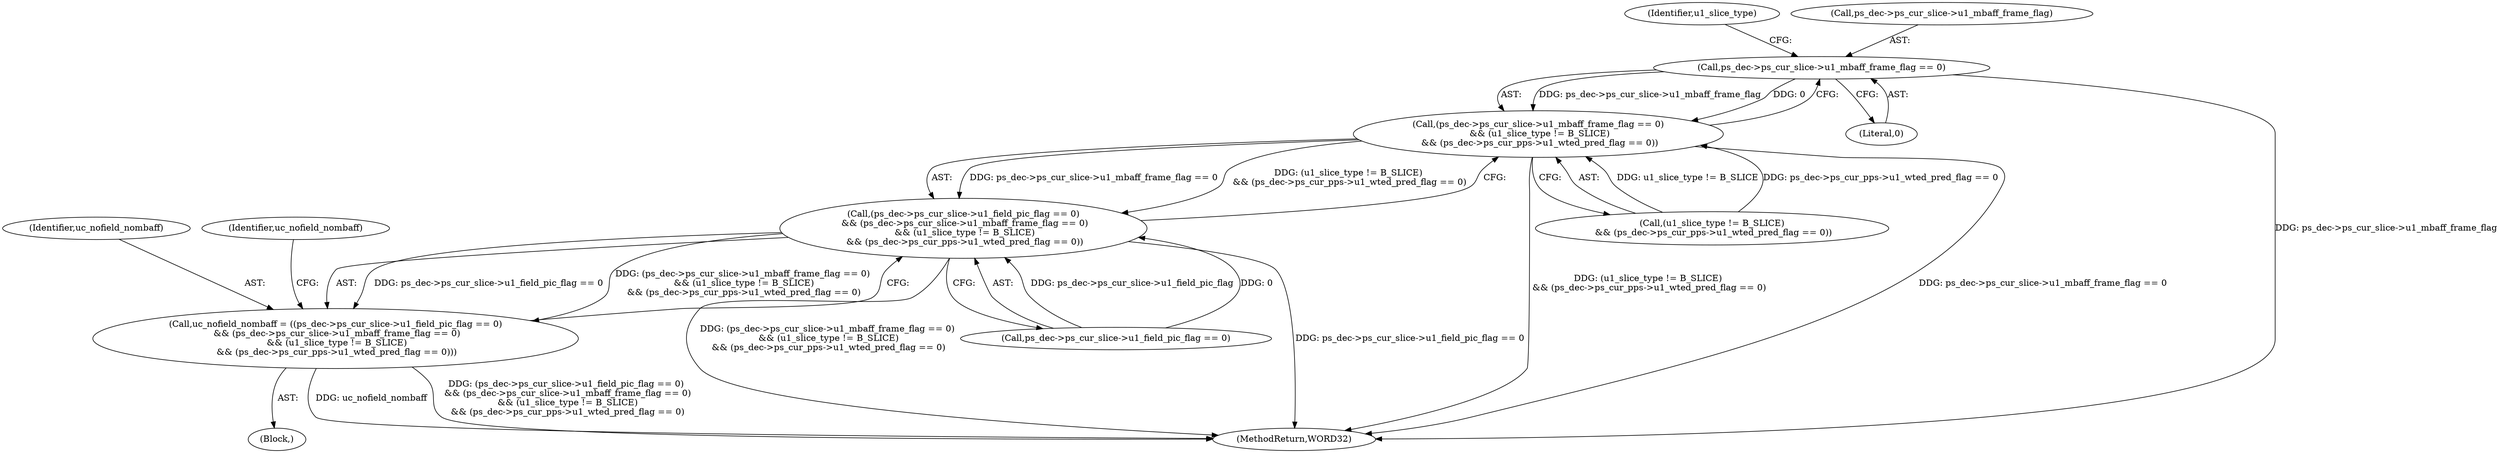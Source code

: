 digraph "0_Android_494561291a503840f385fbcd11d9bc5f4dc502b8_2@pointer" {
"1001712" [label="(Call,ps_dec->ps_cur_slice->u1_mbaff_frame_flag == 0)"];
"1001711" [label="(Call,(ps_dec->ps_cur_slice->u1_mbaff_frame_flag == 0)\n && (u1_slice_type != B_SLICE)\n && (ps_dec->ps_cur_pps->u1_wted_pred_flag == 0))"];
"1001703" [label="(Call,(ps_dec->ps_cur_slice->u1_field_pic_flag == 0)\n && (ps_dec->ps_cur_slice->u1_mbaff_frame_flag == 0)\n && (u1_slice_type != B_SLICE)\n && (ps_dec->ps_cur_pps->u1_wted_pred_flag == 0))"];
"1001701" [label="(Call,uc_nofield_nombaff = ((ps_dec->ps_cur_slice->u1_field_pic_flag == 0)\n && (ps_dec->ps_cur_slice->u1_mbaff_frame_flag == 0)\n && (u1_slice_type != B_SLICE)\n && (ps_dec->ps_cur_pps->u1_wted_pred_flag == 0)))"];
"1001703" [label="(Call,(ps_dec->ps_cur_slice->u1_field_pic_flag == 0)\n && (ps_dec->ps_cur_slice->u1_mbaff_frame_flag == 0)\n && (u1_slice_type != B_SLICE)\n && (ps_dec->ps_cur_pps->u1_wted_pred_flag == 0))"];
"1001721" [label="(Identifier,u1_slice_type)"];
"1001702" [label="(Identifier,uc_nofield_nombaff)"];
"1001712" [label="(Call,ps_dec->ps_cur_slice->u1_mbaff_frame_flag == 0)"];
"1001701" [label="(Call,uc_nofield_nombaff = ((ps_dec->ps_cur_slice->u1_field_pic_flag == 0)\n && (ps_dec->ps_cur_slice->u1_mbaff_frame_flag == 0)\n && (u1_slice_type != B_SLICE)\n && (ps_dec->ps_cur_pps->u1_wted_pred_flag == 0)))"];
"1001711" [label="(Call,(ps_dec->ps_cur_slice->u1_mbaff_frame_flag == 0)\n && (u1_slice_type != B_SLICE)\n && (ps_dec->ps_cur_pps->u1_wted_pred_flag == 0))"];
"1001731" [label="(Identifier,uc_nofield_nombaff)"];
"1001699" [label="(Block,)"];
"1001719" [label="(Call,(u1_slice_type != B_SLICE)\n && (ps_dec->ps_cur_pps->u1_wted_pred_flag == 0))"];
"1001718" [label="(Literal,0)"];
"1001704" [label="(Call,ps_dec->ps_cur_slice->u1_field_pic_flag == 0)"];
"1002544" [label="(MethodReturn,WORD32)"];
"1001713" [label="(Call,ps_dec->ps_cur_slice->u1_mbaff_frame_flag)"];
"1001712" -> "1001711"  [label="AST: "];
"1001712" -> "1001718"  [label="CFG: "];
"1001713" -> "1001712"  [label="AST: "];
"1001718" -> "1001712"  [label="AST: "];
"1001721" -> "1001712"  [label="CFG: "];
"1001711" -> "1001712"  [label="CFG: "];
"1001712" -> "1002544"  [label="DDG: ps_dec->ps_cur_slice->u1_mbaff_frame_flag"];
"1001712" -> "1001711"  [label="DDG: ps_dec->ps_cur_slice->u1_mbaff_frame_flag"];
"1001712" -> "1001711"  [label="DDG: 0"];
"1001711" -> "1001703"  [label="AST: "];
"1001711" -> "1001719"  [label="CFG: "];
"1001719" -> "1001711"  [label="AST: "];
"1001703" -> "1001711"  [label="CFG: "];
"1001711" -> "1002544"  [label="DDG: (u1_slice_type != B_SLICE)\n && (ps_dec->ps_cur_pps->u1_wted_pred_flag == 0)"];
"1001711" -> "1002544"  [label="DDG: ps_dec->ps_cur_slice->u1_mbaff_frame_flag == 0"];
"1001711" -> "1001703"  [label="DDG: ps_dec->ps_cur_slice->u1_mbaff_frame_flag == 0"];
"1001711" -> "1001703"  [label="DDG: (u1_slice_type != B_SLICE)\n && (ps_dec->ps_cur_pps->u1_wted_pred_flag == 0)"];
"1001719" -> "1001711"  [label="DDG: u1_slice_type != B_SLICE"];
"1001719" -> "1001711"  [label="DDG: ps_dec->ps_cur_pps->u1_wted_pred_flag == 0"];
"1001703" -> "1001701"  [label="AST: "];
"1001703" -> "1001704"  [label="CFG: "];
"1001704" -> "1001703"  [label="AST: "];
"1001701" -> "1001703"  [label="CFG: "];
"1001703" -> "1002544"  [label="DDG: (ps_dec->ps_cur_slice->u1_mbaff_frame_flag == 0)\n && (u1_slice_type != B_SLICE)\n && (ps_dec->ps_cur_pps->u1_wted_pred_flag == 0)"];
"1001703" -> "1002544"  [label="DDG: ps_dec->ps_cur_slice->u1_field_pic_flag == 0"];
"1001703" -> "1001701"  [label="DDG: ps_dec->ps_cur_slice->u1_field_pic_flag == 0"];
"1001703" -> "1001701"  [label="DDG: (ps_dec->ps_cur_slice->u1_mbaff_frame_flag == 0)\n && (u1_slice_type != B_SLICE)\n && (ps_dec->ps_cur_pps->u1_wted_pred_flag == 0)"];
"1001704" -> "1001703"  [label="DDG: ps_dec->ps_cur_slice->u1_field_pic_flag"];
"1001704" -> "1001703"  [label="DDG: 0"];
"1001701" -> "1001699"  [label="AST: "];
"1001702" -> "1001701"  [label="AST: "];
"1001731" -> "1001701"  [label="CFG: "];
"1001701" -> "1002544"  [label="DDG: uc_nofield_nombaff"];
"1001701" -> "1002544"  [label="DDG: (ps_dec->ps_cur_slice->u1_field_pic_flag == 0)\n && (ps_dec->ps_cur_slice->u1_mbaff_frame_flag == 0)\n && (u1_slice_type != B_SLICE)\n && (ps_dec->ps_cur_pps->u1_wted_pred_flag == 0)"];
}
